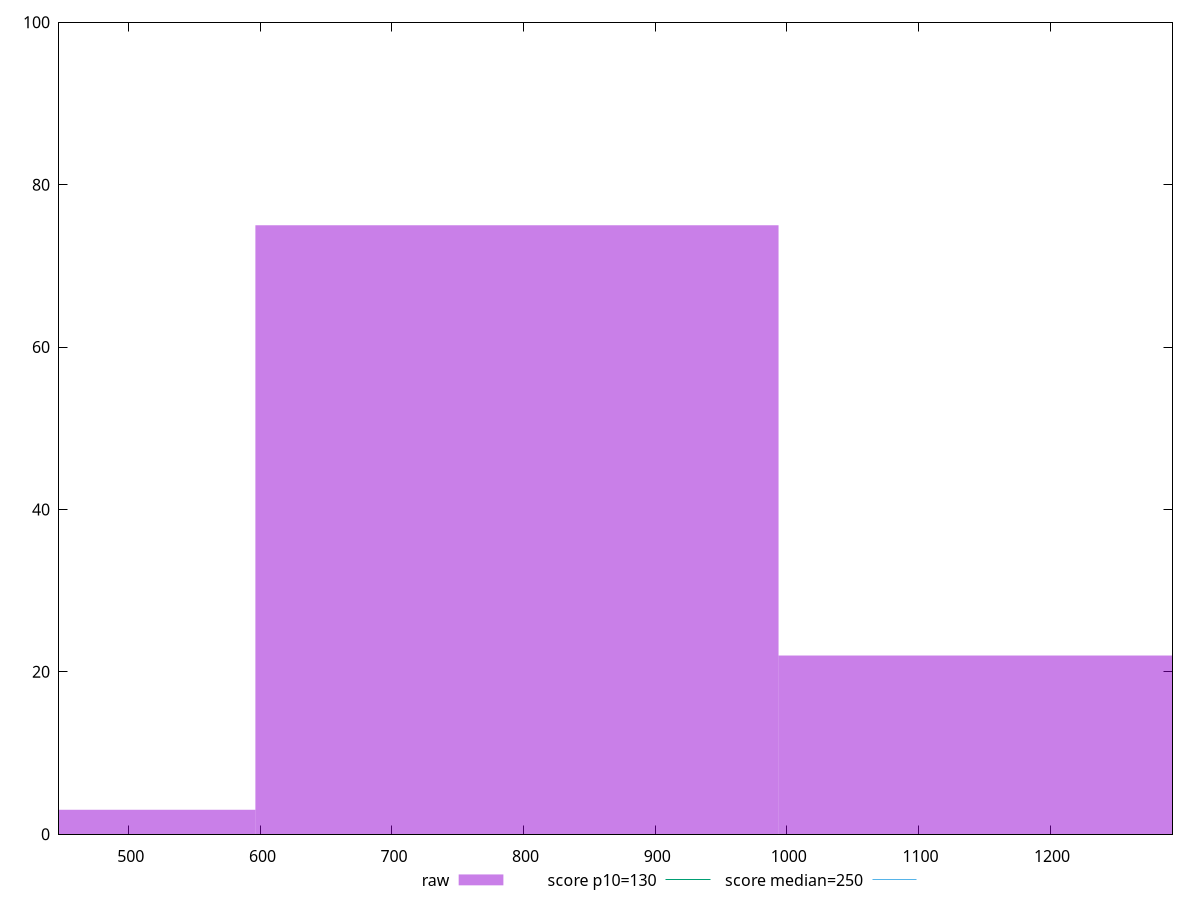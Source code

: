 reset

$raw <<EOF
397.4726122123235 3
794.945224424647 75
1192.4178366369706 22
EOF

set key outside below
set boxwidth 397.4726122123235
set xrange [447:1293]
set yrange [0:100]
set trange [0:100]
set style fill transparent solid 0.5 noborder

set parametric
set terminal svg size 640, 490 enhanced background rgb 'white'
set output "report/report_00029_2021-02-24T13-36-40.390Z/max-potential-fid/samples/astro/raw/histogram.svg"

plot $raw title "raw" with boxes, \
     130,t title "score p10=130", \
     250,t title "score median=250"

reset
